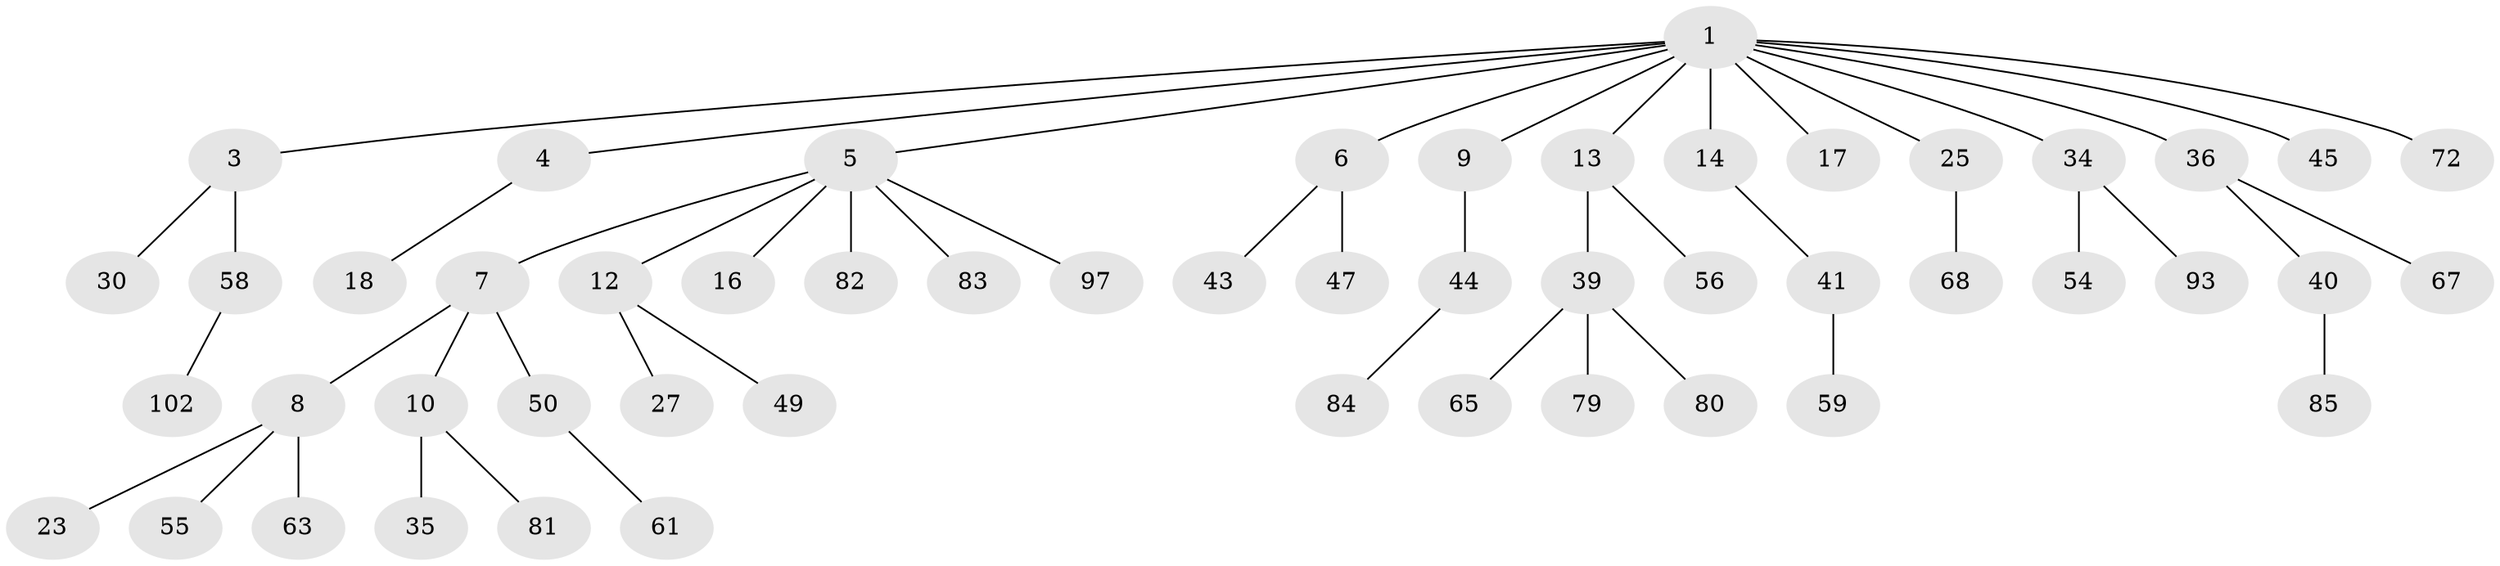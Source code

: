 // original degree distribution, {9: 0.009523809523809525, 6: 0.009523809523809525, 4: 0.0761904761904762, 3: 0.12380952380952381, 7: 0.009523809523809525, 5: 0.009523809523809525, 2: 0.2857142857142857, 1: 0.47619047619047616}
// Generated by graph-tools (version 1.1) at 2025/15/03/09/25 04:15:33]
// undirected, 52 vertices, 51 edges
graph export_dot {
graph [start="1"]
  node [color=gray90,style=filled];
  1 [super="+2"];
  3 [super="+11+21+91"];
  4 [super="+51"];
  5;
  6;
  7;
  8 [super="+28+33+70"];
  9;
  10;
  12 [super="+26+29"];
  13 [super="+20"];
  14 [super="+15"];
  16;
  17 [super="+52+48+19"];
  18;
  23 [super="+74"];
  25 [super="+37+62"];
  27;
  30 [super="+71+57"];
  34 [super="+66+69"];
  35 [super="+96+38"];
  36 [super="+64"];
  39;
  40;
  41;
  43;
  44;
  45;
  47;
  49;
  50;
  54;
  55;
  56;
  58;
  59;
  61;
  63;
  65;
  67;
  68 [super="+78"];
  72;
  79;
  80 [super="+87"];
  81;
  82 [super="+90"];
  83;
  84 [super="+98"];
  85;
  93;
  97 [super="+104"];
  102;
  1 -- 5;
  1 -- 6;
  1 -- 13;
  1 -- 14;
  1 -- 34;
  1 -- 36;
  1 -- 45;
  1 -- 72;
  1 -- 17;
  1 -- 3;
  1 -- 4;
  1 -- 9;
  1 -- 25;
  3 -- 30;
  3 -- 58;
  4 -- 18;
  5 -- 7;
  5 -- 12;
  5 -- 16;
  5 -- 82;
  5 -- 83;
  5 -- 97;
  6 -- 43;
  6 -- 47;
  7 -- 8;
  7 -- 10;
  7 -- 50;
  8 -- 23;
  8 -- 55;
  8 -- 63;
  9 -- 44;
  10 -- 35;
  10 -- 81;
  12 -- 49;
  12 -- 27;
  13 -- 56;
  13 -- 39;
  14 -- 41;
  25 -- 68;
  34 -- 54;
  34 -- 93;
  36 -- 40;
  36 -- 67;
  39 -- 65;
  39 -- 79;
  39 -- 80;
  40 -- 85;
  41 -- 59;
  44 -- 84;
  50 -- 61;
  58 -- 102;
}
